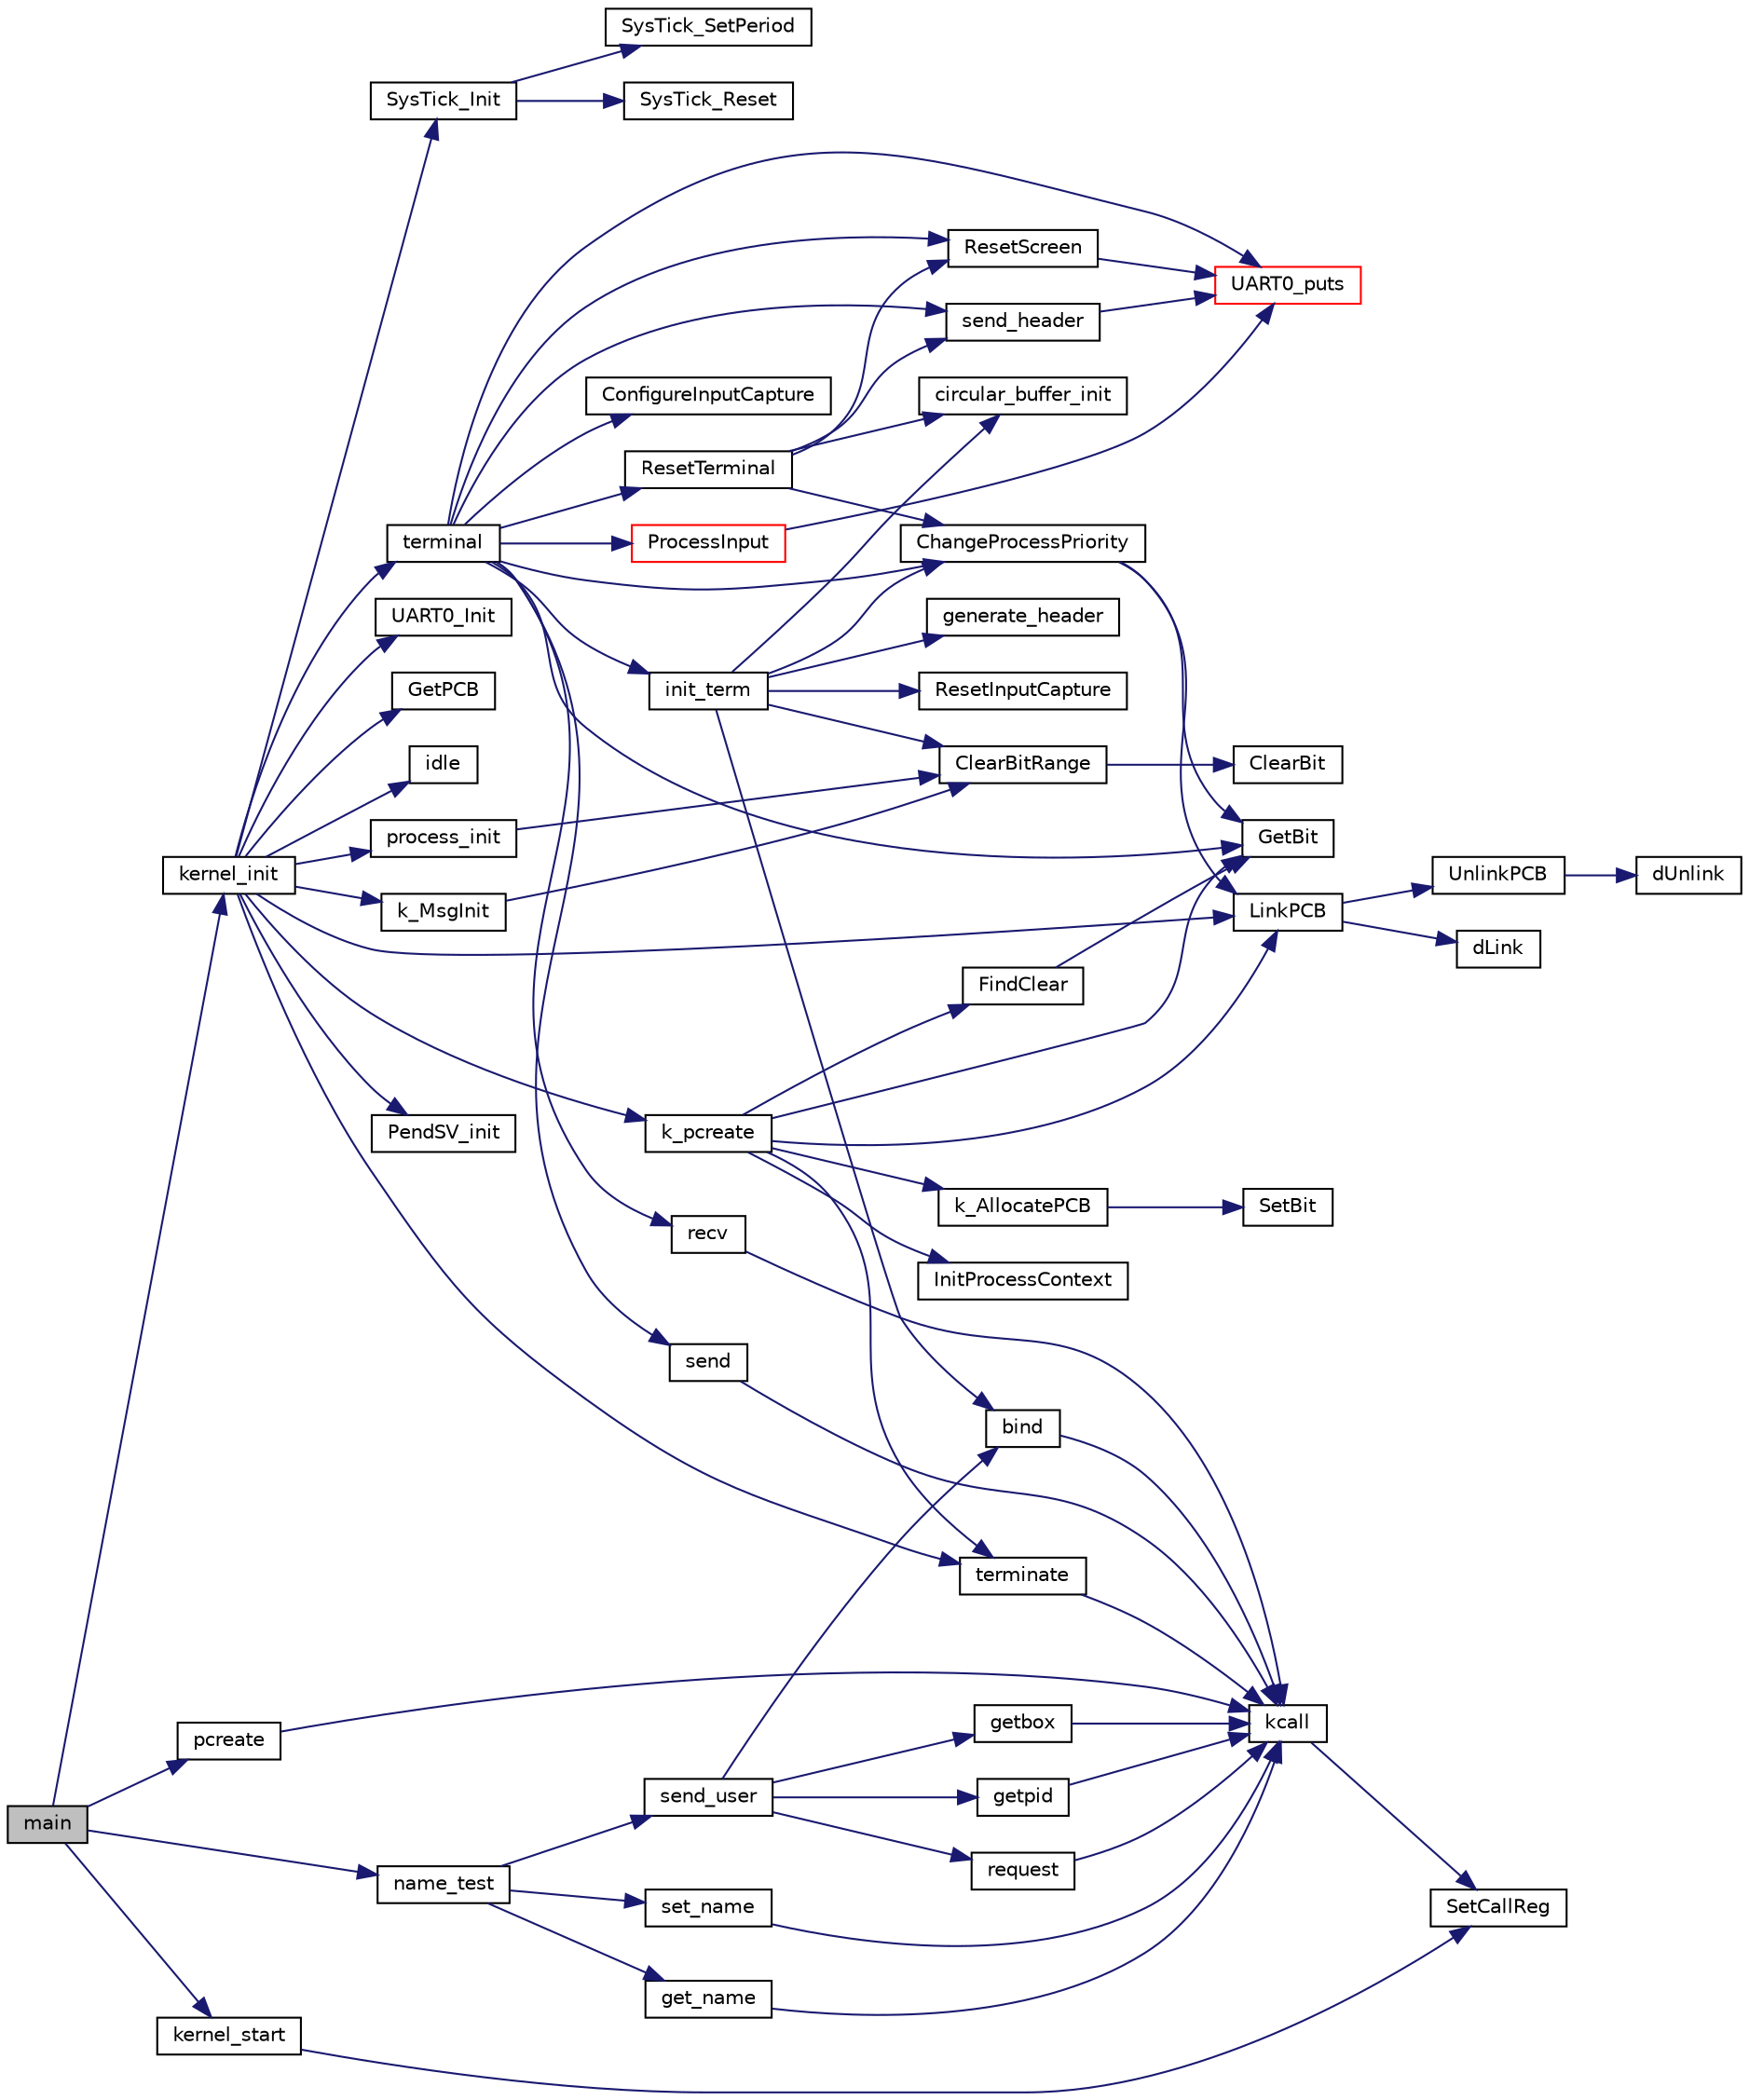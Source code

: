 digraph "main"
{
 // LATEX_PDF_SIZE
  edge [fontname="Helvetica",fontsize="10",labelfontname="Helvetica",labelfontsize="10"];
  node [fontname="Helvetica",fontsize="10",shape=record];
  rankdir="LR";
  Node1 [label="main",height=0.2,width=0.4,color="black", fillcolor="grey75", style="filled", fontcolor="black",tooltip="main.c"];
  Node1 -> Node2 [color="midnightblue",fontsize="10",style="solid",fontname="Helvetica"];
  Node2 [label="kernel_init",height=0.2,width=0.4,color="black", fillcolor="white", style="filled",URL="$k__handlers_8c.html#a3f19ffb1e6c83b6c0203fd69c0534437",tooltip="Initializes kernel data structures, drivers, and critical processes."];
  Node2 -> Node3 [color="midnightblue",fontsize="10",style="solid",fontname="Helvetica"];
  Node3 [label="GetPCB",height=0.2,width=0.4,color="black", fillcolor="white", style="filled",URL="$k__processes_8c.html#a71c896af93e05e040e63ab29272a15ed",tooltip="Gets pointer to PCB."];
  Node2 -> Node4 [color="midnightblue",fontsize="10",style="solid",fontname="Helvetica"];
  Node4 [label="idle",height=0.2,width=0.4,color="black", fillcolor="white", style="filled",URL="$k__handlers_8c.html#a83abbeda22fc5e6c2b35523b64199c1c",tooltip="Generic Idle process used by the kernel."];
  Node2 -> Node5 [color="midnightblue",fontsize="10",style="solid",fontname="Helvetica"];
  Node5 [label="k_MsgInit",height=0.2,width=0.4,color="black", fillcolor="white", style="filled",URL="$k__messaging_8c.html#a131bebb939c80d50ad16a2d5a9c43b1d",tooltip="Initalizes the Messaging Module."];
  Node5 -> Node6 [color="midnightblue",fontsize="10",style="solid",fontname="Helvetica"];
  Node6 [label="ClearBitRange",height=0.2,width=0.4,color="black", fillcolor="white", style="filled",URL="$bitmap_8c.html#ac411bcde8500dba1cd5b676d8f02c230",tooltip="Clears a range of bits from start to end."];
  Node6 -> Node7 [color="midnightblue",fontsize="10",style="solid",fontname="Helvetica"];
  Node7 [label="ClearBit",height=0.2,width=0.4,color="black", fillcolor="white", style="filled",URL="$bitmap_8c.html#a1450145a97ea1efa0f35f6aaf05dbcd9",tooltip="Clears a specific bit in a bitmap."];
  Node2 -> Node8 [color="midnightblue",fontsize="10",style="solid",fontname="Helvetica"];
  Node8 [label="k_pcreate",height=0.2,width=0.4,color="black", fillcolor="white", style="filled",URL="$k__processes_8c.html#a9ea70364f7d015c8df1b31ddeee0b13c",tooltip="Creates a process and registers it in kernel space."];
  Node8 -> Node9 [color="midnightblue",fontsize="10",style="solid",fontname="Helvetica"];
  Node9 [label="FindClear",height=0.2,width=0.4,color="black", fillcolor="white", style="filled",URL="$bitmap_8c.html#a5ab161451e79c2d40ca343c8b34db724",tooltip="Finds The earliest cleared bit in bitmap."];
  Node9 -> Node10 [color="midnightblue",fontsize="10",style="solid",fontname="Helvetica"];
  Node10 [label="GetBit",height=0.2,width=0.4,color="black", fillcolor="white", style="filled",URL="$bitmap_8c.html#aea47b36efa670baedacd8eb1c8cefed9",tooltip="Gets thevalue of a specific bit in a bitmap."];
  Node8 -> Node10 [color="midnightblue",fontsize="10",style="solid",fontname="Helvetica"];
  Node8 -> Node11 [color="midnightblue",fontsize="10",style="solid",fontname="Helvetica"];
  Node11 [label="InitProcessContext",height=0.2,width=0.4,color="black", fillcolor="white", style="filled",URL="$k__cpu_8c.html#a2396f2c90f77dde8eeaf05615344fea6",tooltip="Initializes the CPU context of a process."];
  Node8 -> Node12 [color="midnightblue",fontsize="10",style="solid",fontname="Helvetica"];
  Node12 [label="k_AllocatePCB",height=0.2,width=0.4,color="black", fillcolor="white", style="filled",URL="$k__processes_8c.html#af43a350d56f1d046a727e4073d79a139",tooltip="Allocates a new PCB."];
  Node12 -> Node13 [color="midnightblue",fontsize="10",style="solid",fontname="Helvetica"];
  Node13 [label="SetBit",height=0.2,width=0.4,color="black", fillcolor="white", style="filled",URL="$bitmap_8c.html#ae4c722d65f629e093f97656cf1beb049",tooltip="Sets a specific bit in a bitmap."];
  Node8 -> Node14 [color="midnightblue",fontsize="10",style="solid",fontname="Helvetica"];
  Node14 [label="LinkPCB",height=0.2,width=0.4,color="black", fillcolor="white", style="filled",URL="$k__scheduler_8c.html#a6fa07eff4335f7eca76b95872e445907",tooltip="Links a PCB into a specific priority queue."];
  Node14 -> Node15 [color="midnightblue",fontsize="10",style="solid",fontname="Helvetica"];
  Node15 [label="dLink",height=0.2,width=0.4,color="black", fillcolor="white", style="filled",URL="$dlist_8c.html#af800d7b4d997230f7d590c452dcb1ea3",tooltip="Links a node into the back of another."];
  Node14 -> Node16 [color="midnightblue",fontsize="10",style="solid",fontname="Helvetica"];
  Node16 [label="UnlinkPCB",height=0.2,width=0.4,color="black", fillcolor="white", style="filled",URL="$k__scheduler_8c.html#a020cd5ae59a5fa38146a31260f17ee30",tooltip="Unlinks PCB from its Process queue."];
  Node16 -> Node17 [color="midnightblue",fontsize="10",style="solid",fontname="Helvetica"];
  Node17 [label="dUnlink",height=0.2,width=0.4,color="black", fillcolor="white", style="filled",URL="$dlist_8c.html#a4ac5bcc32a4b91f514e4eeff11361b61",tooltip="Unlinks a node from its current list."];
  Node8 -> Node18 [color="midnightblue",fontsize="10",style="solid",fontname="Helvetica"];
  Node18 [label="terminate",height=0.2,width=0.4,color="black", fillcolor="white", style="filled",URL="$calls_8c.html#a5354b26c0e92bc241bbaf8daedc5a28c",tooltip="Requests the termination of the running process."];
  Node18 -> Node19 [color="midnightblue",fontsize="10",style="solid",fontname="Helvetica"];
  Node19 [label="kcall",height=0.2,width=0.4,color="black", fillcolor="white", style="filled",URL="$calls_8c.html#a84f7c9fb55cbe7f8924be7b30eef3926",tooltip="Sets up the kernel call and gives CPU control to the kernel to service the call."];
  Node19 -> Node20 [color="midnightblue",fontsize="10",style="solid",fontname="Helvetica"];
  Node20 [label="SetCallReg",height=0.2,width=0.4,color="black", fillcolor="white", style="filled",URL="$k__cpu_8c.html#a49e8ab7828a8458da2c0a7115ceb5076",tooltip="Sets the designated kernel call register with a pointer to a kernel call structure."];
  Node2 -> Node14 [color="midnightblue",fontsize="10",style="solid",fontname="Helvetica"];
  Node2 -> Node21 [color="midnightblue",fontsize="10",style="solid",fontname="Helvetica"];
  Node21 [label="PendSV_init",height=0.2,width=0.4,color="black", fillcolor="white", style="filled",URL="$k__cpu_8c.html#a1f9c3e50641d38b2988c051bc702a00d",tooltip="Initializes the CPU to support the Pending Supervisor trap."];
  Node2 -> Node22 [color="midnightblue",fontsize="10",style="solid",fontname="Helvetica"];
  Node22 [label="process_init",height=0.2,width=0.4,color="black", fillcolor="white", style="filled",URL="$k__processes_8c.html#aae4d3240509e9d67a749da3ea506522a",tooltip="Initializes the kernel's process data structures and parameters."];
  Node22 -> Node6 [color="midnightblue",fontsize="10",style="solid",fontname="Helvetica"];
  Node2 -> Node23 [color="midnightblue",fontsize="10",style="solid",fontname="Helvetica"];
  Node23 [label="SysTick_Init",height=0.2,width=0.4,color="black", fillcolor="white", style="filled",URL="$systick_8c.html#a85802a1f05abf407fe1fff1021be6a5e",tooltip="Initializes the sysTick driver & sets up the descriptor for the driver."];
  Node23 -> Node24 [color="midnightblue",fontsize="10",style="solid",fontname="Helvetica"];
  Node24 [label="SysTick_Reset",height=0.2,width=0.4,color="black", fillcolor="white", style="filled",URL="$systick_8c.html#ad51fa075a406920a9d116e2b9ee90897",tooltip="Resets the SysTick current value register and time count."];
  Node23 -> Node25 [color="midnightblue",fontsize="10",style="solid",fontname="Helvetica"];
  Node25 [label="SysTick_SetPeriod",height=0.2,width=0.4,color="black", fillcolor="white", style="filled",URL="$systick_8c.html#acd018ca7f595921b0c6a2928ee15bb2d",tooltip="Sets the SysTick period."];
  Node2 -> Node26 [color="midnightblue",fontsize="10",style="solid",fontname="Helvetica"];
  Node26 [label="terminal",height=0.2,width=0.4,color="black", fillcolor="white", style="filled",URL="$k__terminal_8c.html#aadb0857d6d4bedf44cea1a4d10b01947",tooltip="Terminal process."];
  Node26 -> Node27 [color="midnightblue",fontsize="10",style="solid",fontname="Helvetica"];
  Node27 [label="ChangeProcessPriority",height=0.2,width=0.4,color="black", fillcolor="white", style="filled",URL="$k__processes_8c.html#a3516c38f02e3664cc6db527c4bf33c03",tooltip="Changes the priority of a process."];
  Node27 -> Node10 [color="midnightblue",fontsize="10",style="solid",fontname="Helvetica"];
  Node27 -> Node14 [color="midnightblue",fontsize="10",style="solid",fontname="Helvetica"];
  Node26 -> Node28 [color="midnightblue",fontsize="10",style="solid",fontname="Helvetica"];
  Node28 [label="ConfigureInputCapture",height=0.2,width=0.4,color="black", fillcolor="white", style="filled",URL="$k__terminal_8c.html#a5ce9f04f34a42384329c6b8950731295",tooltip="Configures the terminal's input capture settings based on supplied metadata."];
  Node26 -> Node10 [color="midnightblue",fontsize="10",style="solid",fontname="Helvetica"];
  Node26 -> Node29 [color="midnightblue",fontsize="10",style="solid",fontname="Helvetica"];
  Node29 [label="init_term",height=0.2,width=0.4,color="black", fillcolor="white", style="filled",URL="$k__terminal_8c.html#a3cbd88ed10b5fb037f3a043d3513cbf3",tooltip="Initializes the terminal settings."];
  Node29 -> Node30 [color="midnightblue",fontsize="10",style="solid",fontname="Helvetica"];
  Node30 [label="bind",height=0.2,width=0.4,color="black", fillcolor="white", style="filled",URL="$calls_8c.html#af77c30ce11306b9f5fcd5dbd97db3a56",tooltip="Binds a message box to the running process."];
  Node30 -> Node19 [color="midnightblue",fontsize="10",style="solid",fontname="Helvetica"];
  Node29 -> Node27 [color="midnightblue",fontsize="10",style="solid",fontname="Helvetica"];
  Node29 -> Node31 [color="midnightblue",fontsize="10",style="solid",fontname="Helvetica"];
  Node31 [label="circular_buffer_init",height=0.2,width=0.4,color="black", fillcolor="white", style="filled",URL="$cirbuffer_8c.html#ac138af4ee84216ca1619d46ab34ba4b9",tooltip="Initializes a circular buffer structure."];
  Node29 -> Node6 [color="midnightblue",fontsize="10",style="solid",fontname="Helvetica"];
  Node29 -> Node32 [color="midnightblue",fontsize="10",style="solid",fontname="Helvetica"];
  Node32 [label="generate_header",height=0.2,width=0.4,color="black", fillcolor="white", style="filled",URL="$k__terminal_8c.html#ad67e330028c5712e9400392a146ff9b6",tooltip="Generates the header text displayed when terminal is running in Command-mode."];
  Node29 -> Node33 [color="midnightblue",fontsize="10",style="solid",fontname="Helvetica"];
  Node33 [label="ResetInputCapture",height=0.2,width=0.4,color="black", fillcolor="white", style="filled",URL="$k__terminal_8c.html#a09406fe2c7ef6d8a6ee586f645c27f1f",tooltip="Resets the terminal's input capture settings."];
  Node26 -> Node34 [color="midnightblue",fontsize="10",style="solid",fontname="Helvetica"];
  Node34 [label="ProcessInput",height=0.2,width=0.4,color="red", fillcolor="white", style="filled",URL="$k__terminal_8c.html#a64ca3a424dd85aa6cbdd6600f59a3780",tooltip="Processes an input character sent from UART."];
  Node34 -> Node37 [color="midnightblue",fontsize="10",style="solid",fontname="Helvetica"];
  Node37 [label="UART0_puts",height=0.2,width=0.4,color="red", fillcolor="white", style="filled",URL="$uart_8c.html#a2d797721c4a028583e8a104199f9075d",tooltip="Sends char string to UART 0."];
  Node26 -> Node43 [color="midnightblue",fontsize="10",style="solid",fontname="Helvetica"];
  Node43 [label="recv",height=0.2,width=0.4,color="black", fillcolor="white", style="filled",URL="$calls_8c.html#a19517e048e33085f0511109325b10392",tooltip="Recieves a message from a process."];
  Node43 -> Node19 [color="midnightblue",fontsize="10",style="solid",fontname="Helvetica"];
  Node26 -> Node44 [color="midnightblue",fontsize="10",style="solid",fontname="Helvetica"];
  Node44 [label="ResetScreen",height=0.2,width=0.4,color="black", fillcolor="white", style="filled",URL="$k__terminal_8c.html#a5f6047bae9bf82be7be019edf176fdba",tooltip="Resets the computer terminal settings and cursor position."];
  Node44 -> Node37 [color="midnightblue",fontsize="10",style="solid",fontname="Helvetica"];
  Node26 -> Node45 [color="midnightblue",fontsize="10",style="solid",fontname="Helvetica"];
  Node45 [label="ResetTerminal",height=0.2,width=0.4,color="black", fillcolor="white", style="filled",URL="$k__terminal_8c.html#a82fdf1845852f11bd394d7ff4a6be0c4",tooltip="Resets the terminal settings."];
  Node45 -> Node27 [color="midnightblue",fontsize="10",style="solid",fontname="Helvetica"];
  Node45 -> Node31 [color="midnightblue",fontsize="10",style="solid",fontname="Helvetica"];
  Node45 -> Node44 [color="midnightblue",fontsize="10",style="solid",fontname="Helvetica"];
  Node45 -> Node46 [color="midnightblue",fontsize="10",style="solid",fontname="Helvetica"];
  Node46 [label="send_header",height=0.2,width=0.4,color="black", fillcolor="white", style="filled",URL="$k__terminal_8c.html#a54c8e2feafb5a3efa9c223ea1d87b2b9",tooltip="Sends the header line to computer terminal."];
  Node46 -> Node37 [color="midnightblue",fontsize="10",style="solid",fontname="Helvetica"];
  Node26 -> Node40 [color="midnightblue",fontsize="10",style="solid",fontname="Helvetica"];
  Node40 [label="send",height=0.2,width=0.4,color="black", fillcolor="white", style="filled",URL="$calls_8c.html#a89d7c5e892dc1998d7663efa98d9f487",tooltip="Send a message to a process."];
  Node40 -> Node19 [color="midnightblue",fontsize="10",style="solid",fontname="Helvetica"];
  Node26 -> Node46 [color="midnightblue",fontsize="10",style="solid",fontname="Helvetica"];
  Node26 -> Node37 [color="midnightblue",fontsize="10",style="solid",fontname="Helvetica"];
  Node2 -> Node18 [color="midnightblue",fontsize="10",style="solid",fontname="Helvetica"];
  Node2 -> Node47 [color="midnightblue",fontsize="10",style="solid",fontname="Helvetica"];
  Node47 [label="UART0_Init",height=0.2,width=0.4,color="black", fillcolor="white", style="filled",URL="$uart_8c.html#ad35da456a0bfc73e5a9c6dfbfb420552",tooltip="Initializes the control registers for UART0 and the UART descriptor that is accessed by the driver."];
  Node1 -> Node48 [color="midnightblue",fontsize="10",style="solid",fontname="Helvetica"];
  Node48 [label="kernel_start",height=0.2,width=0.4,color="black", fillcolor="white", style="filled",URL="$k__handlers_8c.html#a5fed83f1870809270475ca393c04530f",tooltip="Starts the kernel's run-mode."];
  Node48 -> Node20 [color="midnightblue",fontsize="10",style="solid",fontname="Helvetica"];
  Node1 -> Node49 [color="midnightblue",fontsize="10",style="solid",fontname="Helvetica"];
  Node49 [label="name_test",height=0.2,width=0.4,color="black", fillcolor="white", style="filled",URL="$main_8c.html#a416c7a37281a2ac72d7bd28eb09c7c7a",tooltip=" "];
  Node49 -> Node50 [color="midnightblue",fontsize="10",style="solid",fontname="Helvetica"];
  Node50 [label="get_name",height=0.2,width=0.4,color="black", fillcolor="white", style="filled",URL="$calls_8c.html#aedeffc3bcf7111f111a109ac55b4320f",tooltip="Gets process name."];
  Node50 -> Node19 [color="midnightblue",fontsize="10",style="solid",fontname="Helvetica"];
  Node49 -> Node51 [color="midnightblue",fontsize="10",style="solid",fontname="Helvetica"];
  Node51 [label="send_user",height=0.2,width=0.4,color="black", fillcolor="white", style="filled",URL="$calls_8c.html#a3db582ffbfa51b05d8c8d1fba49f58b1",tooltip="Send a character string to IO server to be displayed to user."];
  Node51 -> Node30 [color="midnightblue",fontsize="10",style="solid",fontname="Helvetica"];
  Node51 -> Node52 [color="midnightblue",fontsize="10",style="solid",fontname="Helvetica"];
  Node52 [label="getbox",height=0.2,width=0.4,color="black", fillcolor="white", style="filled",URL="$calls_8c.html#a01cc81316a050edc81616ff5ad532aa2",tooltip="Gets the BOX ID of a box bound to the process."];
  Node52 -> Node19 [color="midnightblue",fontsize="10",style="solid",fontname="Helvetica"];
  Node51 -> Node53 [color="midnightblue",fontsize="10",style="solid",fontname="Helvetica"];
  Node53 [label="getpid",height=0.2,width=0.4,color="black", fillcolor="white", style="filled",URL="$calls_8c.html#ac61b207337ca21b3b309593fd1a0cb82",tooltip="Requests the process ID of the running process."];
  Node53 -> Node19 [color="midnightblue",fontsize="10",style="solid",fontname="Helvetica"];
  Node51 -> Node54 [color="midnightblue",fontsize="10",style="solid",fontname="Helvetica"];
  Node54 [label="request",height=0.2,width=0.4,color="black", fillcolor="white", style="filled",URL="$calls_8c.html#a8e195efd858e3f28f50199e071df9f87",tooltip="Performs a request transaction to a process."];
  Node54 -> Node19 [color="midnightblue",fontsize="10",style="solid",fontname="Helvetica"];
  Node49 -> Node55 [color="midnightblue",fontsize="10",style="solid",fontname="Helvetica"];
  Node55 [label="set_name",height=0.2,width=0.4,color="black", fillcolor="white", style="filled",URL="$calls_8c.html#a9013a2d8fef03e41dd58b43810829450",tooltip="Sets the process name."];
  Node55 -> Node19 [color="midnightblue",fontsize="10",style="solid",fontname="Helvetica"];
  Node1 -> Node56 [color="midnightblue",fontsize="10",style="solid",fontname="Helvetica"];
  Node56 [label="pcreate",height=0.2,width=0.4,color="black", fillcolor="white", style="filled",URL="$calls_8c.html#ae1c0c48399f147fc1d0487e4b534b121",tooltip="Requests the creation and registration of a new process in kernel space."];
  Node56 -> Node19 [color="midnightblue",fontsize="10",style="solid",fontname="Helvetica"];
}
